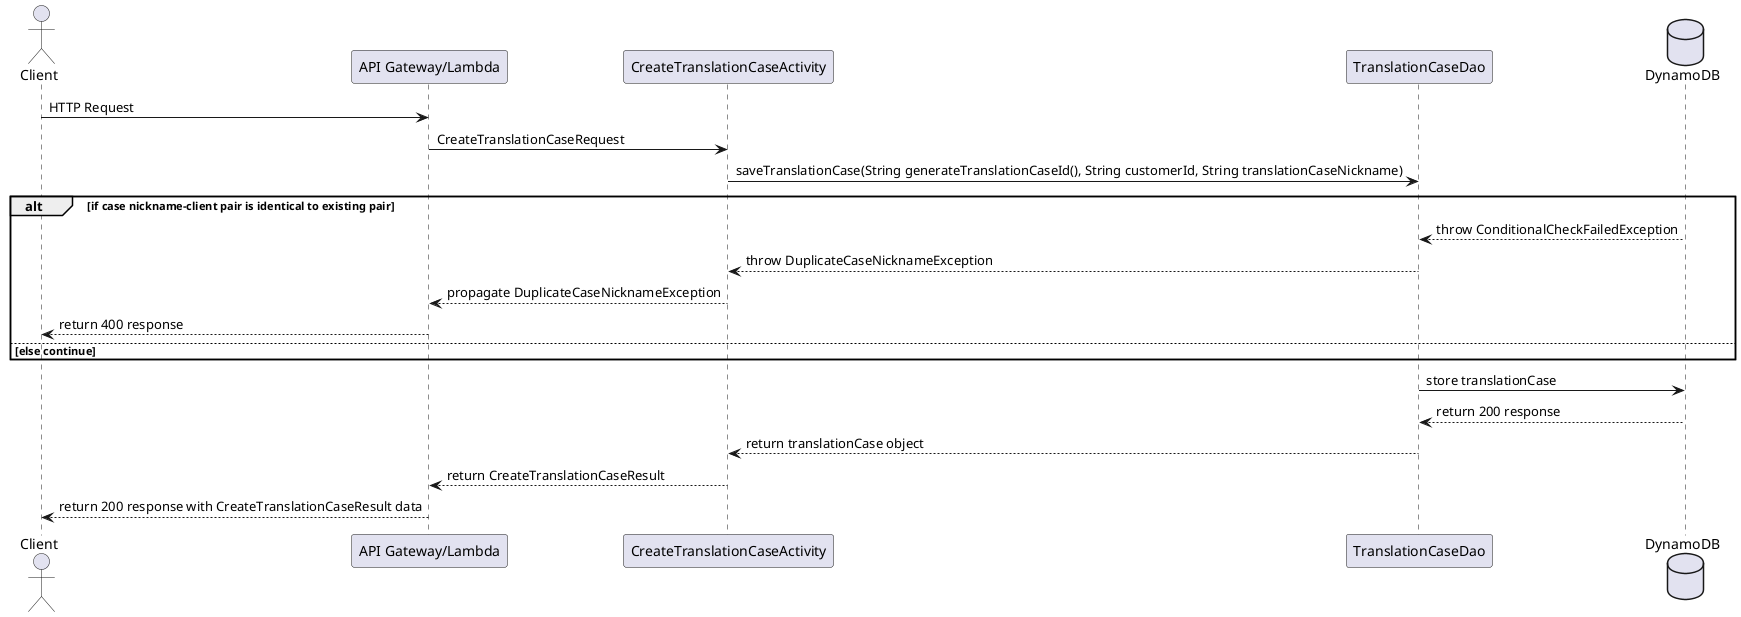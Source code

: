 @startuml

actor Client
participant "API Gateway/Lambda"
participant CreateTranslationCaseActivity
participant TranslationCaseDao
database    DynamoDB

Client -> "API Gateway/Lambda" : HTTP Request
"API Gateway/Lambda" -> CreateTranslationCaseActivity : CreateTranslationCaseRequest

CreateTranslationCaseActivity -> TranslationCaseDao : saveTranslationCase(String generateTranslationCaseId(), String customerId, String translationCaseNickname)

alt if case nickname-client pair is identical to existing pair
    DynamoDB --> TranslationCaseDao: throw ConditionalCheckFailedException
    TranslationCaseDao --> CreateTranslationCaseActivity: throw DuplicateCaseNicknameException
    CreateTranslationCaseActivity --> "API Gateway/Lambda": propagate DuplicateCaseNicknameException
    "API Gateway/Lambda" --> Client : return 400 response
else else continue
end

TranslationCaseDao -> DynamoDB : store translationCase
DynamoDB --> TranslationCaseDao : return 200 response
TranslationCaseDao --> CreateTranslationCaseActivity : return translationCase object
CreateTranslationCaseActivity --> "API Gateway/Lambda" : return CreateTranslationCaseResult
"API Gateway/Lambda" --> Client : return 200 response with CreateTranslationCaseResult data

@enduml